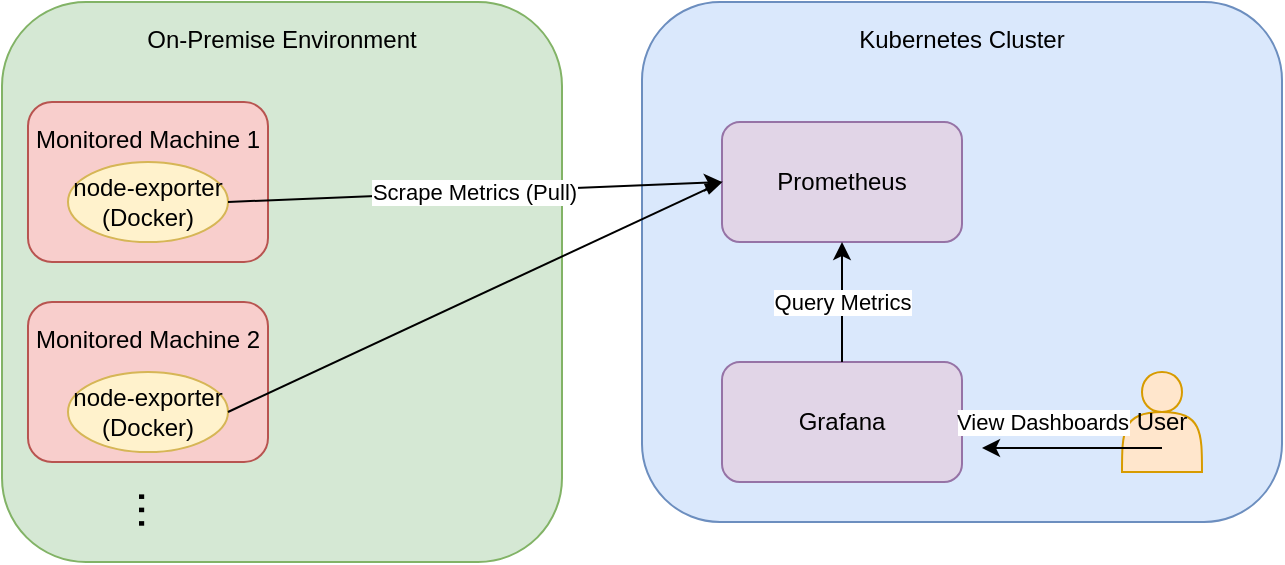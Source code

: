 <mxfile version="28.2.5">
  <diagram name="Page-1" id="12345">
    <mxGraphModel dx="1422" dy="865" grid="1" gridSize="10" guides="1" tooltips="1" connect="1" arrows="1" fold="1" page="1" pageScale="1" pageWidth="850" pageHeight="1100" math="0" shadow="0">
      <root>
        <mxCell id="0" />
        <mxCell id="1" parent="0" />
        <mxCell id="2" value="On-Premise Environment" style="rounded=1;whiteSpace=wrap;html=1;fillColor=#d5e8d4;strokeColor=#82b366;align=center;verticalAlign=top;spacingTop=5;" parent="1" vertex="1">
          <mxGeometry x="120" y="40" width="280" height="280" as="geometry" />
        </mxCell>
        <mxCell id="3" value="Kubernetes Cluster" style="rounded=1;whiteSpace=wrap;html=1;fillColor=#dae8fc;strokeColor=#6c8ebf;align=center;verticalAlign=top;spacingTop=5;" parent="1" vertex="1">
          <mxGeometry x="440" y="40" width="320" height="260" as="geometry" />
        </mxCell>
        <mxCell id="4" value="Monitored Machine 1&lt;div&gt;&lt;br&gt;&lt;/div&gt;&lt;div&gt;&lt;br&gt;&lt;/div&gt;&lt;div&gt;&lt;br&gt;&lt;/div&gt;" style="rounded=1;whiteSpace=wrap;html=1;fillColor=#f8cecc;strokeColor=#b85450;" parent="1" vertex="1">
          <mxGeometry x="133" y="90" width="120" height="80" as="geometry" />
        </mxCell>
        <mxCell id="5" value="node-exporter&lt;br&gt;(Docker)" style="ellipse;whiteSpace=wrap;html=1;aspect=fixed;fillColor=#fff2cc;strokeColor=#d6b656;" parent="1" vertex="1">
          <mxGeometry x="153" y="120" width="80" height="40" as="geometry" />
        </mxCell>
        <mxCell id="6" value="Monitored Machine 2&lt;div&gt;&lt;br&gt;&lt;/div&gt;&lt;div&gt;&lt;br&gt;&lt;/div&gt;&lt;div&gt;&lt;br&gt;&lt;/div&gt;" style="rounded=1;whiteSpace=wrap;html=1;fillColor=#f8cecc;strokeColor=#b85450;" parent="1" vertex="1">
          <mxGeometry x="133" y="190" width="120" height="80" as="geometry" />
        </mxCell>
        <mxCell id="7" value="node-exporter&lt;br&gt;(Docker)" style="ellipse;whiteSpace=wrap;html=1;aspect=fixed;fillColor=#fff2cc;strokeColor=#d6b656;" parent="1" vertex="1">
          <mxGeometry x="153" y="225" width="80" height="40" as="geometry" />
        </mxCell>
        <mxCell id="8" value="Prometheus" style="rounded=1;whiteSpace=wrap;html=1;fillColor=#e1d5e7;strokeColor=#9673a6;" parent="1" vertex="1">
          <mxGeometry x="480" y="100" width="120" height="60" as="geometry" />
        </mxCell>
        <mxCell id="9" value="Grafana" style="rounded=1;whiteSpace=wrap;html=1;fillColor=#e1d5e7;strokeColor=#9673a6;" parent="1" vertex="1">
          <mxGeometry x="480" y="220" width="120" height="60" as="geometry" />
        </mxCell>
        <mxCell id="10" value="User" style="shape=actor;whiteSpace=wrap;html=1;fillColor=#ffe6cc;strokeColor=#d79b00;" parent="1" vertex="1">
          <mxGeometry x="680" y="225" width="40" height="50" as="geometry" />
        </mxCell>
        <mxCell id="11" value="Scrape Metrics (Pull)" style="endArrow=classic;html=1;rounded=0;exitX=1;exitY=0.5;entryX=0;entryY=0.5;" parent="1" source="5" target="8" edge="1">
          <mxGeometry width="50" height="50" relative="1" as="geometry">
            <mxPoint x="300" y="200" as="sourcePoint" />
            <mxPoint x="480" y="130" as="targetPoint" />
          </mxGeometry>
        </mxCell>
        <mxCell id="13" value="Query Metrics" style="endArrow=classic;html=1;rounded=0;exitX=0.5;exitY=0;entryX=0.5;entryY=1;" parent="1" source="9" target="8" edge="1">
          <mxGeometry width="50" height="50" relative="1" as="geometry">
            <mxPoint x="540" y="220" as="sourcePoint" />
            <mxPoint x="540" y="160" as="targetPoint" />
          </mxGeometry>
        </mxCell>
        <mxCell id="14" value="View Dashboards" style="endArrow=classic;html=1;rounded=0;exitX=0;exitY=0.5;entryX=1;entryY=0.5;" parent="1" source="10" target="9" edge="1">
          <mxGeometry width="50" height="50" relative="1" as="geometry">
            <mxPoint x="680" y="250" as="sourcePoint" />
            <mxPoint x="600" y="250" as="targetPoint" />
          </mxGeometry>
        </mxCell>
        <mxCell id="jPZ1g8K0ctXnC8qYHR33-15" value="" style="endArrow=blockThin;html=1;rounded=0;endFill=1;exitX=1;exitY=0.5;exitDx=0;exitDy=0;" edge="1" parent="1" source="7">
          <mxGeometry width="50" height="50" relative="1" as="geometry">
            <mxPoint x="400" y="470" as="sourcePoint" />
            <mxPoint x="480" y="130" as="targetPoint" />
          </mxGeometry>
        </mxCell>
        <mxCell id="jPZ1g8K0ctXnC8qYHR33-17" value="" style="endArrow=classic;html=1;rounded=0;" edge="1" parent="1">
          <mxGeometry width="50" height="50" relative="1" as="geometry">
            <mxPoint x="700" y="263" as="sourcePoint" />
            <mxPoint x="610" y="263" as="targetPoint" />
          </mxGeometry>
        </mxCell>
        <mxCell id="jPZ1g8K0ctXnC8qYHR33-18" value="..." style="text;strokeColor=none;align=center;fillColor=none;html=1;verticalAlign=middle;whiteSpace=wrap;rounded=0;fontSize=24;rotation=90;" vertex="1" parent="1">
          <mxGeometry x="180.5" y="278.5" width="33" height="30" as="geometry" />
        </mxCell>
      </root>
    </mxGraphModel>
  </diagram>
</mxfile>
